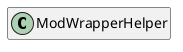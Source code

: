 @startuml
set namespaceSeparator \\
hide members
hide << alias >> circle

class ModWrapperHelper
@enduml
